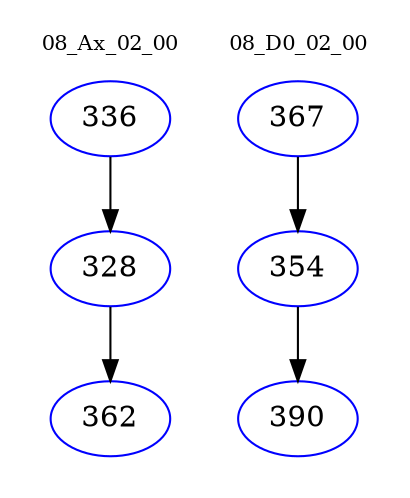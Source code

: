 digraph{
subgraph cluster_0 {
color = white
label = "08_Ax_02_00";
fontsize=10;
T0_336 [label="336", color="blue"]
T0_336 -> T0_328 [color="black"]
T0_328 [label="328", color="blue"]
T0_328 -> T0_362 [color="black"]
T0_362 [label="362", color="blue"]
}
subgraph cluster_1 {
color = white
label = "08_D0_02_00";
fontsize=10;
T1_367 [label="367", color="blue"]
T1_367 -> T1_354 [color="black"]
T1_354 [label="354", color="blue"]
T1_354 -> T1_390 [color="black"]
T1_390 [label="390", color="blue"]
}
}
